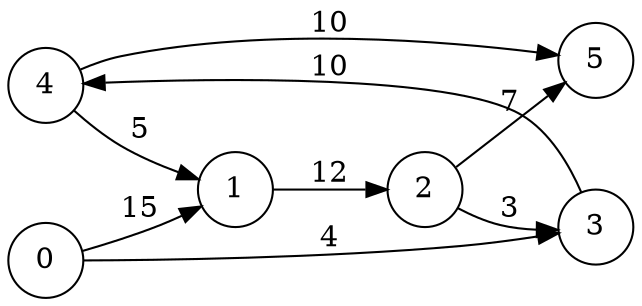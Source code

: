 digraph finite_state_machine {
	rankdir=LR;
	size="8,5"
	node [shape = circle];
	4 -> 1 [ label = "5" ];
	4 -> 5 [ label = "10" ];
	2 -> 3 [ label = "3" ];
	2 -> 5 [ label = "7" ];
	3 -> 4 [ label = "10" ];
	0 -> 3 [ label = "4" ];
	0 -> 1 [ label = "15" ];
	1 -> 2 [ label = "12" ];
}
